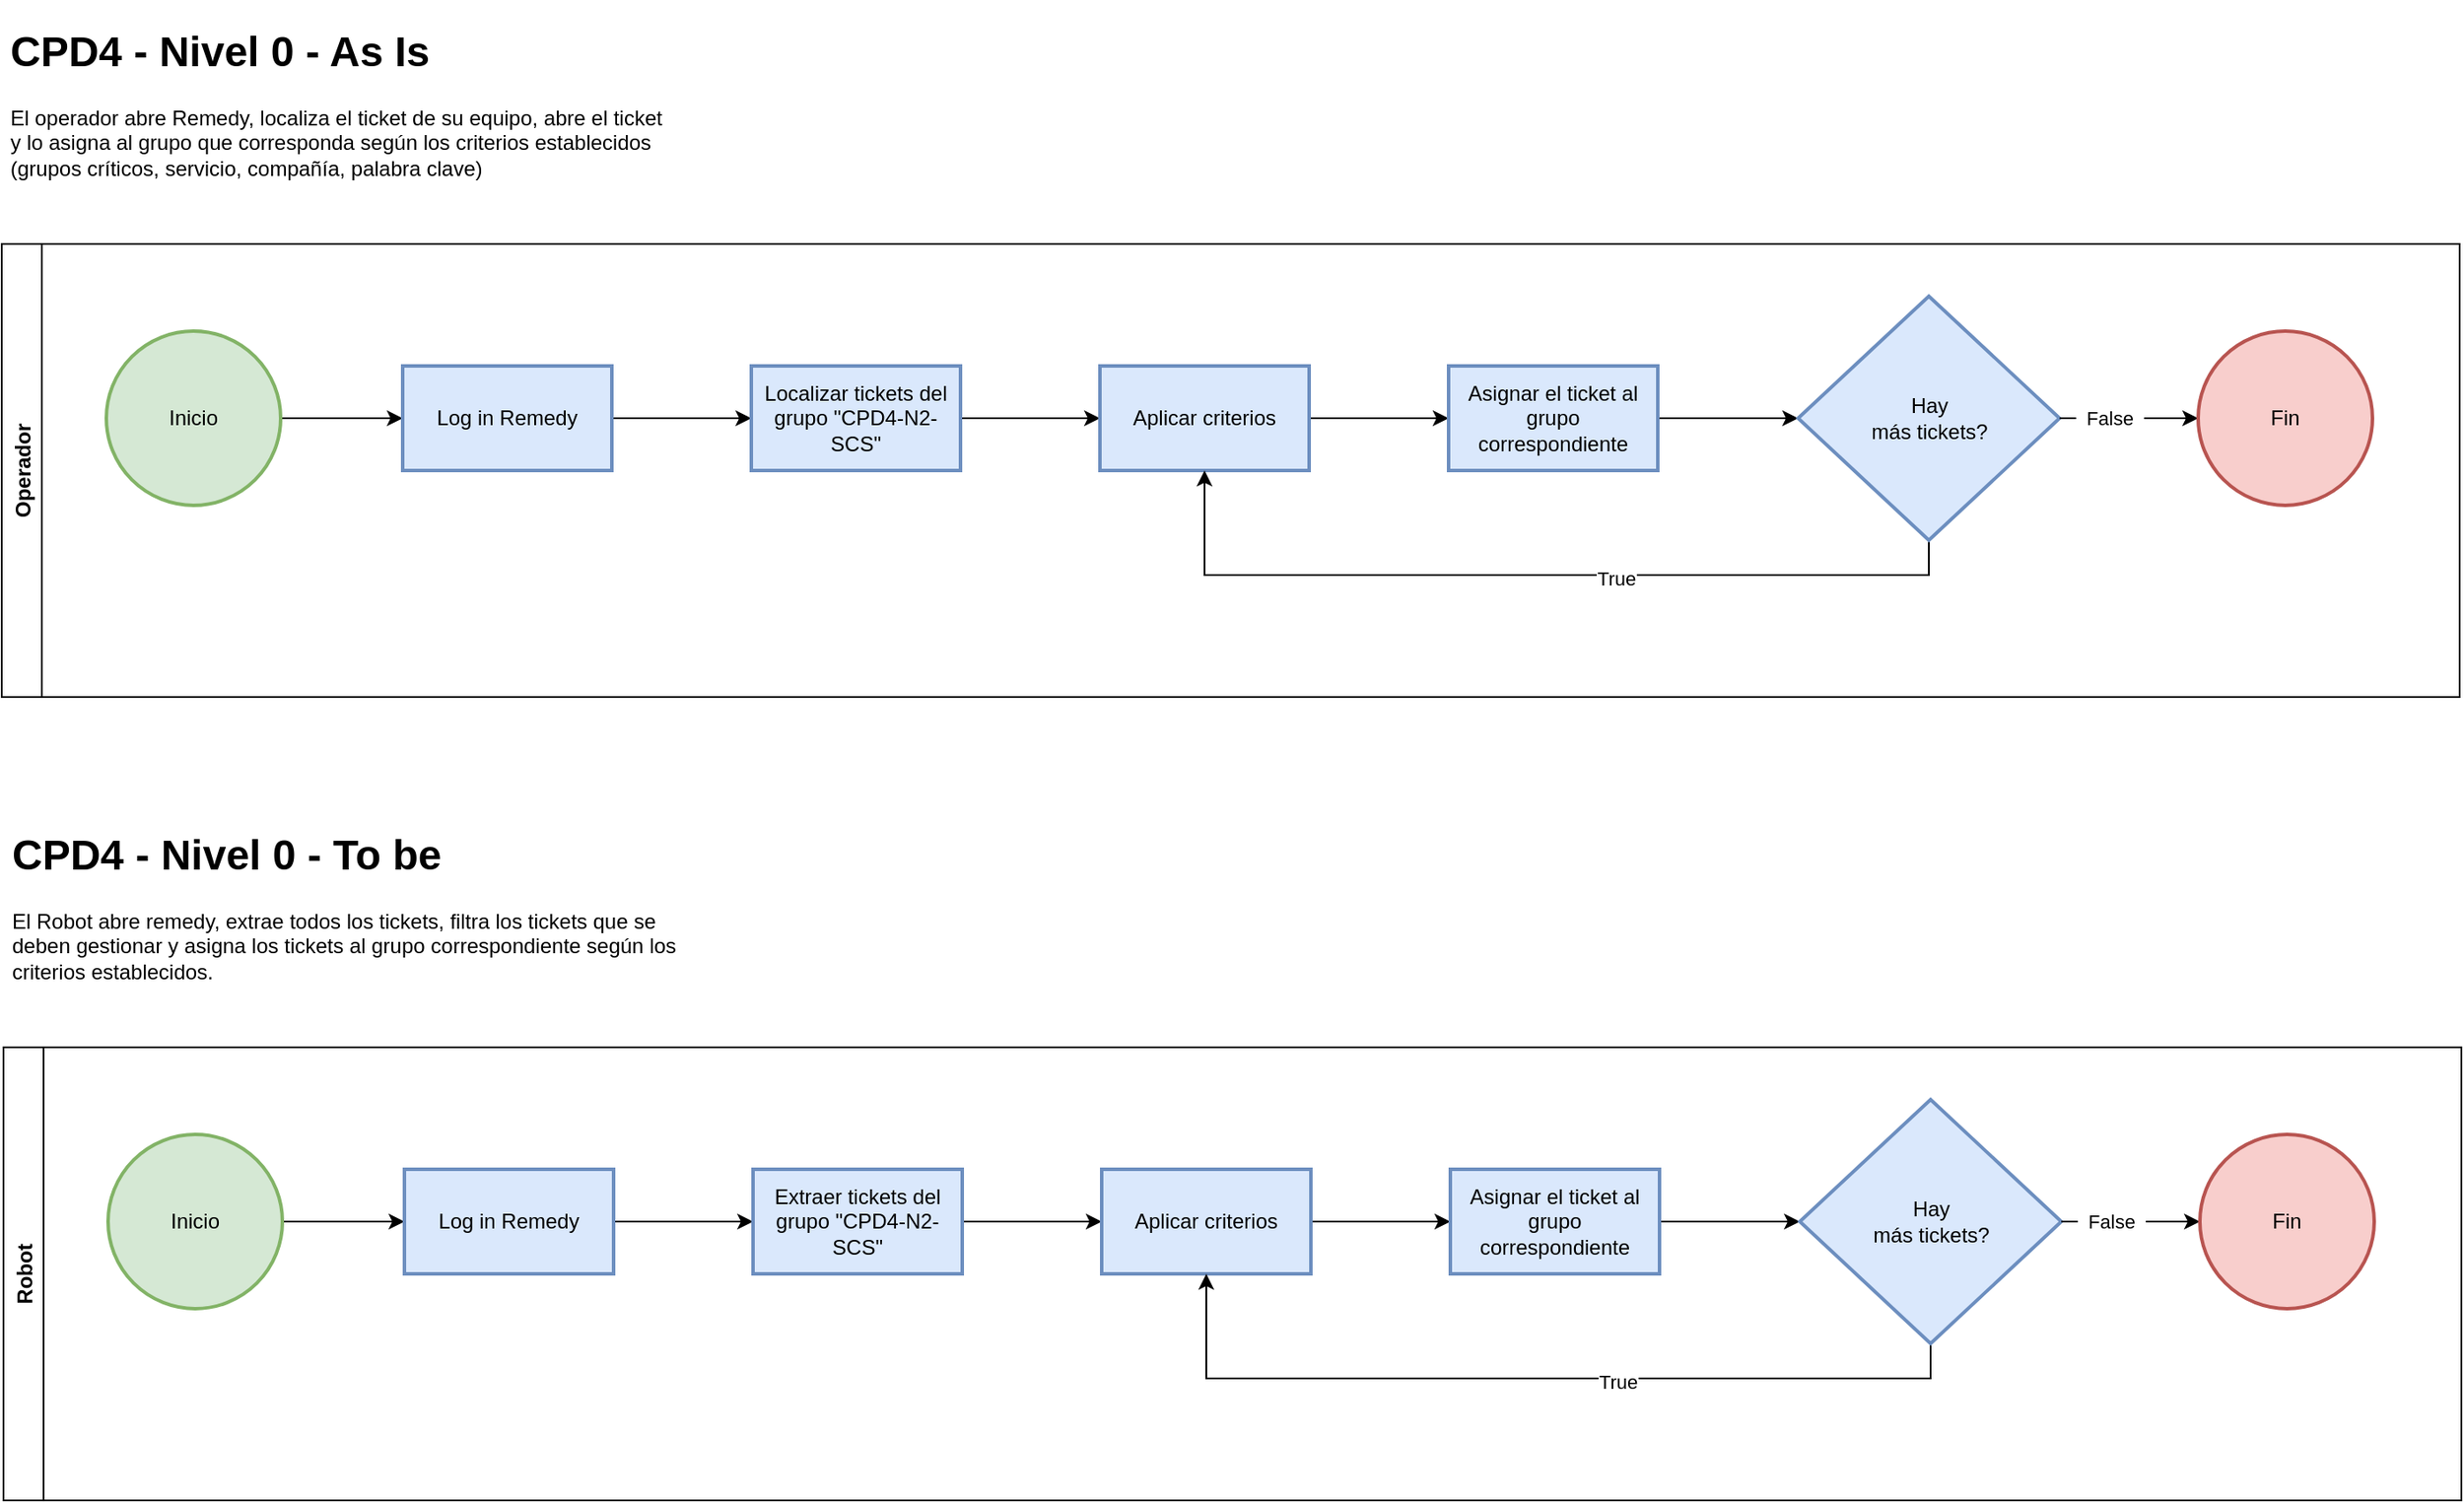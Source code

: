 <mxfile version="20.2.4" type="github">
  <diagram id="WAhAmj0YL1ZriGNAUX6K" name="Página-1">
    <mxGraphModel dx="1422" dy="794" grid="1" gridSize="10" guides="1" tooltips="1" connect="1" arrows="1" fold="1" page="1" pageScale="1" pageWidth="827" pageHeight="1169" math="0" shadow="0">
      <root>
        <mxCell id="0" />
        <mxCell id="1" parent="0" />
        <mxCell id="iMMFJF6p0qtD41aljw2a-4" value="Operador" style="swimlane;horizontal=0;startSize=23;" parent="1" vertex="1">
          <mxGeometry x="60" y="169" width="1410" height="260" as="geometry" />
        </mxCell>
        <mxCell id="iMMFJF6p0qtD41aljw2a-9" value="" style="edgeStyle=orthogonalEdgeStyle;rounded=0;orthogonalLoop=1;jettySize=auto;html=1;" parent="iMMFJF6p0qtD41aljw2a-4" source="iMMFJF6p0qtD41aljw2a-2" target="iMMFJF6p0qtD41aljw2a-8" edge="1">
          <mxGeometry relative="1" as="geometry" />
        </mxCell>
        <mxCell id="iMMFJF6p0qtD41aljw2a-2" value="Inicio" style="strokeWidth=2;html=1;shape=mxgraph.flowchart.start_2;whiteSpace=wrap;fillColor=#d5e8d4;strokeColor=#82b366;" parent="iMMFJF6p0qtD41aljw2a-4" vertex="1">
          <mxGeometry x="60" y="50" width="100" height="100" as="geometry" />
        </mxCell>
        <mxCell id="iMMFJF6p0qtD41aljw2a-11" value="" style="edgeStyle=orthogonalEdgeStyle;rounded=0;orthogonalLoop=1;jettySize=auto;html=1;" parent="iMMFJF6p0qtD41aljw2a-4" source="iMMFJF6p0qtD41aljw2a-8" target="iMMFJF6p0qtD41aljw2a-10" edge="1">
          <mxGeometry relative="1" as="geometry" />
        </mxCell>
        <mxCell id="iMMFJF6p0qtD41aljw2a-8" value="Log in Remedy" style="whiteSpace=wrap;html=1;fillColor=#dae8fc;strokeColor=#6c8ebf;strokeWidth=2;" parent="iMMFJF6p0qtD41aljw2a-4" vertex="1">
          <mxGeometry x="230" y="70" width="120" height="60" as="geometry" />
        </mxCell>
        <mxCell id="iMMFJF6p0qtD41aljw2a-13" value="" style="edgeStyle=orthogonalEdgeStyle;rounded=0;orthogonalLoop=1;jettySize=auto;html=1;" parent="iMMFJF6p0qtD41aljw2a-4" source="iMMFJF6p0qtD41aljw2a-10" target="iMMFJF6p0qtD41aljw2a-12" edge="1">
          <mxGeometry relative="1" as="geometry" />
        </mxCell>
        <mxCell id="iMMFJF6p0qtD41aljw2a-10" value="Localizar tickets del grupo &quot;CPD4-N2-SCS&quot;" style="whiteSpace=wrap;html=1;fillColor=#dae8fc;strokeColor=#6c8ebf;strokeWidth=2;" parent="iMMFJF6p0qtD41aljw2a-4" vertex="1">
          <mxGeometry x="430" y="70" width="120" height="60" as="geometry" />
        </mxCell>
        <mxCell id="iMMFJF6p0qtD41aljw2a-15" value="" style="edgeStyle=orthogonalEdgeStyle;rounded=0;orthogonalLoop=1;jettySize=auto;html=1;" parent="iMMFJF6p0qtD41aljw2a-4" source="iMMFJF6p0qtD41aljw2a-12" target="iMMFJF6p0qtD41aljw2a-14" edge="1">
          <mxGeometry relative="1" as="geometry" />
        </mxCell>
        <mxCell id="iMMFJF6p0qtD41aljw2a-12" value="Aplicar criterios" style="whiteSpace=wrap;html=1;fillColor=#dae8fc;strokeColor=#6c8ebf;strokeWidth=2;" parent="iMMFJF6p0qtD41aljw2a-4" vertex="1">
          <mxGeometry x="630" y="70" width="120" height="60" as="geometry" />
        </mxCell>
        <mxCell id="iMMFJF6p0qtD41aljw2a-17" value="" style="edgeStyle=orthogonalEdgeStyle;rounded=0;orthogonalLoop=1;jettySize=auto;html=1;" parent="iMMFJF6p0qtD41aljw2a-4" source="iMMFJF6p0qtD41aljw2a-14" target="iMMFJF6p0qtD41aljw2a-16" edge="1">
          <mxGeometry relative="1" as="geometry" />
        </mxCell>
        <mxCell id="iMMFJF6p0qtD41aljw2a-14" value="Asignar el ticket al grupo correspondiente" style="whiteSpace=wrap;html=1;fillColor=#dae8fc;strokeColor=#6c8ebf;strokeWidth=2;" parent="iMMFJF6p0qtD41aljw2a-4" vertex="1">
          <mxGeometry x="830" y="70" width="120" height="60" as="geometry" />
        </mxCell>
        <mxCell id="iMMFJF6p0qtD41aljw2a-18" style="edgeStyle=orthogonalEdgeStyle;rounded=0;orthogonalLoop=1;jettySize=auto;html=1;exitX=0.5;exitY=1;exitDx=0;exitDy=0;entryX=0.5;entryY=1;entryDx=0;entryDy=0;" parent="iMMFJF6p0qtD41aljw2a-4" source="iMMFJF6p0qtD41aljw2a-16" target="iMMFJF6p0qtD41aljw2a-12" edge="1">
          <mxGeometry relative="1" as="geometry" />
        </mxCell>
        <mxCell id="iMMFJF6p0qtD41aljw2a-19" value="True" style="edgeLabel;html=1;align=center;verticalAlign=middle;resizable=0;points=[];" parent="iMMFJF6p0qtD41aljw2a-18" vertex="1" connectable="0">
          <mxGeometry x="-0.191" y="2" relative="1" as="geometry">
            <mxPoint x="1" as="offset" />
          </mxGeometry>
        </mxCell>
        <mxCell id="iMMFJF6p0qtD41aljw2a-21" style="edgeStyle=orthogonalEdgeStyle;rounded=0;orthogonalLoop=1;jettySize=auto;html=1;exitX=1;exitY=0.5;exitDx=0;exitDy=0;entryX=0;entryY=0.5;entryDx=0;entryDy=0;entryPerimeter=0;startArrow=none;" parent="iMMFJF6p0qtD41aljw2a-4" source="iMMFJF6p0qtD41aljw2a-22" target="iMMFJF6p0qtD41aljw2a-20" edge="1">
          <mxGeometry relative="1" as="geometry">
            <Array as="points">
              <mxPoint x="1230" y="100" />
              <mxPoint x="1230" y="100" />
            </Array>
          </mxGeometry>
        </mxCell>
        <mxCell id="iMMFJF6p0qtD41aljw2a-16" value="Hay&lt;br&gt;más tickets?" style="rhombus;whiteSpace=wrap;html=1;fillColor=#dae8fc;strokeColor=#6c8ebf;strokeWidth=2;" parent="iMMFJF6p0qtD41aljw2a-4" vertex="1">
          <mxGeometry x="1030.5" y="30" width="150" height="140" as="geometry" />
        </mxCell>
        <mxCell id="iMMFJF6p0qtD41aljw2a-20" value="Fin" style="strokeWidth=2;html=1;shape=mxgraph.flowchart.start_2;whiteSpace=wrap;fillColor=#f8cecc;strokeColor=#b85450;" parent="iMMFJF6p0qtD41aljw2a-4" vertex="1">
          <mxGeometry x="1260" y="50" width="100" height="100" as="geometry" />
        </mxCell>
        <mxCell id="iMMFJF6p0qtD41aljw2a-22" value="&lt;span style=&quot;font-size: 11px;&quot;&gt;False&lt;/span&gt;" style="text;html=1;strokeColor=none;fillColor=none;align=center;verticalAlign=middle;whiteSpace=wrap;rounded=0;" parent="iMMFJF6p0qtD41aljw2a-4" vertex="1">
          <mxGeometry x="1190" y="85" width="39" height="30" as="geometry" />
        </mxCell>
        <mxCell id="iMMFJF6p0qtD41aljw2a-23" value="" style="edgeStyle=orthogonalEdgeStyle;rounded=0;orthogonalLoop=1;jettySize=auto;html=1;exitX=1;exitY=0.5;exitDx=0;exitDy=0;entryX=0;entryY=0.5;entryDx=0;entryDy=0;entryPerimeter=0;endArrow=none;" parent="iMMFJF6p0qtD41aljw2a-4" source="iMMFJF6p0qtD41aljw2a-16" target="iMMFJF6p0qtD41aljw2a-22" edge="1">
          <mxGeometry relative="1" as="geometry">
            <mxPoint x="1240.5" y="190" as="sourcePoint" />
            <mxPoint x="1320" y="190" as="targetPoint" />
            <Array as="points" />
          </mxGeometry>
        </mxCell>
        <mxCell id="iMMFJF6p0qtD41aljw2a-7" value="&lt;h1&gt;CPD4 - Nivel 0 - As Is&lt;/h1&gt;&lt;div&gt;El operador abre Remedy, localiza el ticket de su equipo, abre el ticket y lo asigna al grupo que corresponda según los criterios establecidos (grupos críticos, servicio, compañía, palabra clave)&lt;/div&gt;" style="text;html=1;strokeColor=none;fillColor=none;spacing=5;spacingTop=-20;whiteSpace=wrap;overflow=hidden;rounded=0;" parent="1" vertex="1">
          <mxGeometry x="60" y="39" width="390" height="120" as="geometry" />
        </mxCell>
        <mxCell id="iMMFJF6p0qtD41aljw2a-24" value="Robot" style="swimlane;horizontal=0;startSize=23;" parent="1" vertex="1">
          <mxGeometry x="61" y="630" width="1410" height="260" as="geometry" />
        </mxCell>
        <mxCell id="iMMFJF6p0qtD41aljw2a-25" value="" style="edgeStyle=orthogonalEdgeStyle;rounded=0;orthogonalLoop=1;jettySize=auto;html=1;" parent="iMMFJF6p0qtD41aljw2a-24" source="iMMFJF6p0qtD41aljw2a-26" target="iMMFJF6p0qtD41aljw2a-28" edge="1">
          <mxGeometry relative="1" as="geometry" />
        </mxCell>
        <mxCell id="iMMFJF6p0qtD41aljw2a-26" value="Inicio" style="strokeWidth=2;html=1;shape=mxgraph.flowchart.start_2;whiteSpace=wrap;fillColor=#d5e8d4;strokeColor=#82b366;" parent="iMMFJF6p0qtD41aljw2a-24" vertex="1">
          <mxGeometry x="60" y="50" width="100" height="100" as="geometry" />
        </mxCell>
        <mxCell id="iMMFJF6p0qtD41aljw2a-27" value="" style="edgeStyle=orthogonalEdgeStyle;rounded=0;orthogonalLoop=1;jettySize=auto;html=1;" parent="iMMFJF6p0qtD41aljw2a-24" source="iMMFJF6p0qtD41aljw2a-28" target="iMMFJF6p0qtD41aljw2a-30" edge="1">
          <mxGeometry relative="1" as="geometry" />
        </mxCell>
        <mxCell id="iMMFJF6p0qtD41aljw2a-28" value="Log in Remedy" style="whiteSpace=wrap;html=1;fillColor=#dae8fc;strokeColor=#6c8ebf;strokeWidth=2;" parent="iMMFJF6p0qtD41aljw2a-24" vertex="1">
          <mxGeometry x="230" y="70" width="120" height="60" as="geometry" />
        </mxCell>
        <mxCell id="iMMFJF6p0qtD41aljw2a-29" value="" style="edgeStyle=orthogonalEdgeStyle;rounded=0;orthogonalLoop=1;jettySize=auto;html=1;" parent="iMMFJF6p0qtD41aljw2a-24" source="iMMFJF6p0qtD41aljw2a-30" target="iMMFJF6p0qtD41aljw2a-32" edge="1">
          <mxGeometry relative="1" as="geometry" />
        </mxCell>
        <mxCell id="iMMFJF6p0qtD41aljw2a-30" value="Extraer tickets del grupo &quot;CPD4-N2-SCS&quot;" style="whiteSpace=wrap;html=1;fillColor=#dae8fc;strokeColor=#6c8ebf;strokeWidth=2;" parent="iMMFJF6p0qtD41aljw2a-24" vertex="1">
          <mxGeometry x="430" y="70" width="120" height="60" as="geometry" />
        </mxCell>
        <mxCell id="iMMFJF6p0qtD41aljw2a-31" value="" style="edgeStyle=orthogonalEdgeStyle;rounded=0;orthogonalLoop=1;jettySize=auto;html=1;" parent="iMMFJF6p0qtD41aljw2a-24" source="iMMFJF6p0qtD41aljw2a-32" target="iMMFJF6p0qtD41aljw2a-34" edge="1">
          <mxGeometry relative="1" as="geometry" />
        </mxCell>
        <mxCell id="iMMFJF6p0qtD41aljw2a-32" value="Aplicar criterios" style="whiteSpace=wrap;html=1;fillColor=#dae8fc;strokeColor=#6c8ebf;strokeWidth=2;" parent="iMMFJF6p0qtD41aljw2a-24" vertex="1">
          <mxGeometry x="630" y="70" width="120" height="60" as="geometry" />
        </mxCell>
        <mxCell id="iMMFJF6p0qtD41aljw2a-33" value="" style="edgeStyle=orthogonalEdgeStyle;rounded=0;orthogonalLoop=1;jettySize=auto;html=1;" parent="iMMFJF6p0qtD41aljw2a-24" source="iMMFJF6p0qtD41aljw2a-34" target="iMMFJF6p0qtD41aljw2a-38" edge="1">
          <mxGeometry relative="1" as="geometry" />
        </mxCell>
        <mxCell id="iMMFJF6p0qtD41aljw2a-34" value="Asignar el ticket al grupo correspondiente" style="whiteSpace=wrap;html=1;fillColor=#dae8fc;strokeColor=#6c8ebf;strokeWidth=2;" parent="iMMFJF6p0qtD41aljw2a-24" vertex="1">
          <mxGeometry x="830" y="70" width="120" height="60" as="geometry" />
        </mxCell>
        <mxCell id="iMMFJF6p0qtD41aljw2a-35" style="edgeStyle=orthogonalEdgeStyle;rounded=0;orthogonalLoop=1;jettySize=auto;html=1;exitX=0.5;exitY=1;exitDx=0;exitDy=0;entryX=0.5;entryY=1;entryDx=0;entryDy=0;" parent="iMMFJF6p0qtD41aljw2a-24" source="iMMFJF6p0qtD41aljw2a-38" target="iMMFJF6p0qtD41aljw2a-32" edge="1">
          <mxGeometry relative="1" as="geometry" />
        </mxCell>
        <mxCell id="iMMFJF6p0qtD41aljw2a-36" value="True" style="edgeLabel;html=1;align=center;verticalAlign=middle;resizable=0;points=[];" parent="iMMFJF6p0qtD41aljw2a-35" vertex="1" connectable="0">
          <mxGeometry x="-0.191" y="2" relative="1" as="geometry">
            <mxPoint x="1" as="offset" />
          </mxGeometry>
        </mxCell>
        <mxCell id="iMMFJF6p0qtD41aljw2a-37" style="edgeStyle=orthogonalEdgeStyle;rounded=0;orthogonalLoop=1;jettySize=auto;html=1;exitX=1;exitY=0.5;exitDx=0;exitDy=0;entryX=0;entryY=0.5;entryDx=0;entryDy=0;entryPerimeter=0;startArrow=none;" parent="iMMFJF6p0qtD41aljw2a-24" source="iMMFJF6p0qtD41aljw2a-40" target="iMMFJF6p0qtD41aljw2a-39" edge="1">
          <mxGeometry relative="1" as="geometry">
            <Array as="points">
              <mxPoint x="1230" y="100" />
              <mxPoint x="1230" y="100" />
            </Array>
          </mxGeometry>
        </mxCell>
        <mxCell id="iMMFJF6p0qtD41aljw2a-38" value="Hay&lt;br&gt;más tickets?" style="rhombus;whiteSpace=wrap;html=1;fillColor=#dae8fc;strokeColor=#6c8ebf;strokeWidth=2;" parent="iMMFJF6p0qtD41aljw2a-24" vertex="1">
          <mxGeometry x="1030.5" y="30" width="150" height="140" as="geometry" />
        </mxCell>
        <mxCell id="iMMFJF6p0qtD41aljw2a-39" value="Fin" style="strokeWidth=2;html=1;shape=mxgraph.flowchart.start_2;whiteSpace=wrap;fillColor=#f8cecc;strokeColor=#b85450;" parent="iMMFJF6p0qtD41aljw2a-24" vertex="1">
          <mxGeometry x="1260" y="50" width="100" height="100" as="geometry" />
        </mxCell>
        <mxCell id="iMMFJF6p0qtD41aljw2a-40" value="&lt;span style=&quot;font-size: 11px;&quot;&gt;False&lt;/span&gt;" style="text;html=1;strokeColor=none;fillColor=none;align=center;verticalAlign=middle;whiteSpace=wrap;rounded=0;" parent="iMMFJF6p0qtD41aljw2a-24" vertex="1">
          <mxGeometry x="1190" y="85" width="39" height="30" as="geometry" />
        </mxCell>
        <mxCell id="iMMFJF6p0qtD41aljw2a-41" value="" style="edgeStyle=orthogonalEdgeStyle;rounded=0;orthogonalLoop=1;jettySize=auto;html=1;exitX=1;exitY=0.5;exitDx=0;exitDy=0;entryX=0;entryY=0.5;entryDx=0;entryDy=0;entryPerimeter=0;endArrow=none;" parent="iMMFJF6p0qtD41aljw2a-24" source="iMMFJF6p0qtD41aljw2a-38" target="iMMFJF6p0qtD41aljw2a-40" edge="1">
          <mxGeometry relative="1" as="geometry">
            <mxPoint x="1240.5" y="190" as="sourcePoint" />
            <mxPoint x="1320" y="190" as="targetPoint" />
            <Array as="points" />
          </mxGeometry>
        </mxCell>
        <mxCell id="iMMFJF6p0qtD41aljw2a-43" value="&lt;h1&gt;CPD4 - Nivel 0 - To be&lt;/h1&gt;&lt;div&gt;El Robot abre remedy, extrae todos los tickets, filtra los tickets que se deben gestionar y asigna los tickets al grupo correspondiente según los criterios establecidos.&lt;/div&gt;" style="text;html=1;strokeColor=none;fillColor=none;spacing=5;spacingTop=-20;whiteSpace=wrap;overflow=hidden;rounded=0;" parent="1" vertex="1">
          <mxGeometry x="61" y="500" width="390" height="120" as="geometry" />
        </mxCell>
      </root>
    </mxGraphModel>
  </diagram>
</mxfile>

